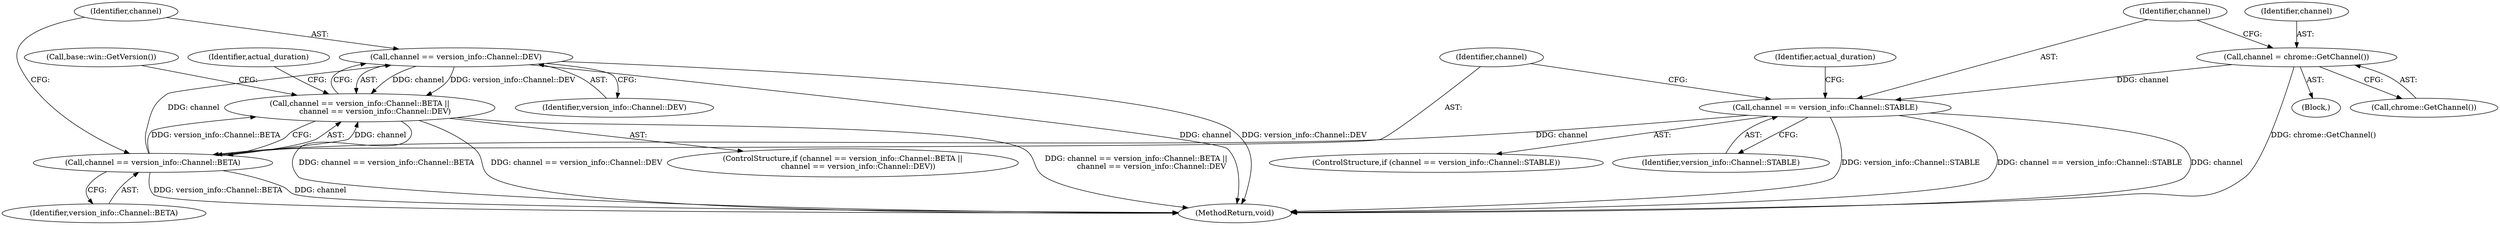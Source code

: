 digraph "1_Chrome_9ad7483d8e7c20e9f1a5a08d00150fb51899f14c@del" {
"1000131" [label="(Call,channel == version_info::Channel::DEV)"];
"1000128" [label="(Call,channel == version_info::Channel::BETA)"];
"1000118" [label="(Call,channel == version_info::Channel::STABLE)"];
"1000114" [label="(Call,channel = chrome::GetChannel())"];
"1000127" [label="(Call,channel == version_info::Channel::BETA ||\n             channel == version_info::Channel::DEV)"];
"1000117" [label="(ControlStructure,if (channel == version_info::Channel::STABLE))"];
"1000130" [label="(Identifier,version_info::Channel::BETA)"];
"1000140" [label="(Call,base::win::GetVersion())"];
"1000129" [label="(Identifier,channel)"];
"1000132" [label="(Identifier,channel)"];
"1000114" [label="(Call,channel = chrome::GetChannel())"];
"1000128" [label="(Call,channel == version_info::Channel::BETA)"];
"1000120" [label="(Identifier,version_info::Channel::STABLE)"];
"1000133" [label="(Identifier,version_info::Channel::DEV)"];
"1000123" [label="(Identifier,actual_duration)"];
"1000102" [label="(Block,)"];
"1000136" [label="(Identifier,actual_duration)"];
"1000150" [label="(MethodReturn,void)"];
"1000131" [label="(Call,channel == version_info::Channel::DEV)"];
"1000127" [label="(Call,channel == version_info::Channel::BETA ||\n             channel == version_info::Channel::DEV)"];
"1000118" [label="(Call,channel == version_info::Channel::STABLE)"];
"1000115" [label="(Identifier,channel)"];
"1000119" [label="(Identifier,channel)"];
"1000116" [label="(Call,chrome::GetChannel())"];
"1000126" [label="(ControlStructure,if (channel == version_info::Channel::BETA ||\n             channel == version_info::Channel::DEV))"];
"1000131" -> "1000127"  [label="AST: "];
"1000131" -> "1000133"  [label="CFG: "];
"1000132" -> "1000131"  [label="AST: "];
"1000133" -> "1000131"  [label="AST: "];
"1000127" -> "1000131"  [label="CFG: "];
"1000131" -> "1000150"  [label="DDG: channel"];
"1000131" -> "1000150"  [label="DDG: version_info::Channel::DEV"];
"1000131" -> "1000127"  [label="DDG: channel"];
"1000131" -> "1000127"  [label="DDG: version_info::Channel::DEV"];
"1000128" -> "1000131"  [label="DDG: channel"];
"1000128" -> "1000127"  [label="AST: "];
"1000128" -> "1000130"  [label="CFG: "];
"1000129" -> "1000128"  [label="AST: "];
"1000130" -> "1000128"  [label="AST: "];
"1000132" -> "1000128"  [label="CFG: "];
"1000127" -> "1000128"  [label="CFG: "];
"1000128" -> "1000150"  [label="DDG: version_info::Channel::BETA"];
"1000128" -> "1000150"  [label="DDG: channel"];
"1000128" -> "1000127"  [label="DDG: channel"];
"1000128" -> "1000127"  [label="DDG: version_info::Channel::BETA"];
"1000118" -> "1000128"  [label="DDG: channel"];
"1000118" -> "1000117"  [label="AST: "];
"1000118" -> "1000120"  [label="CFG: "];
"1000119" -> "1000118"  [label="AST: "];
"1000120" -> "1000118"  [label="AST: "];
"1000123" -> "1000118"  [label="CFG: "];
"1000129" -> "1000118"  [label="CFG: "];
"1000118" -> "1000150"  [label="DDG: channel == version_info::Channel::STABLE"];
"1000118" -> "1000150"  [label="DDG: channel"];
"1000118" -> "1000150"  [label="DDG: version_info::Channel::STABLE"];
"1000114" -> "1000118"  [label="DDG: channel"];
"1000114" -> "1000102"  [label="AST: "];
"1000114" -> "1000116"  [label="CFG: "];
"1000115" -> "1000114"  [label="AST: "];
"1000116" -> "1000114"  [label="AST: "];
"1000119" -> "1000114"  [label="CFG: "];
"1000114" -> "1000150"  [label="DDG: chrome::GetChannel()"];
"1000127" -> "1000126"  [label="AST: "];
"1000136" -> "1000127"  [label="CFG: "];
"1000140" -> "1000127"  [label="CFG: "];
"1000127" -> "1000150"  [label="DDG: channel == version_info::Channel::BETA ||\n             channel == version_info::Channel::DEV"];
"1000127" -> "1000150"  [label="DDG: channel == version_info::Channel::BETA"];
"1000127" -> "1000150"  [label="DDG: channel == version_info::Channel::DEV"];
}
